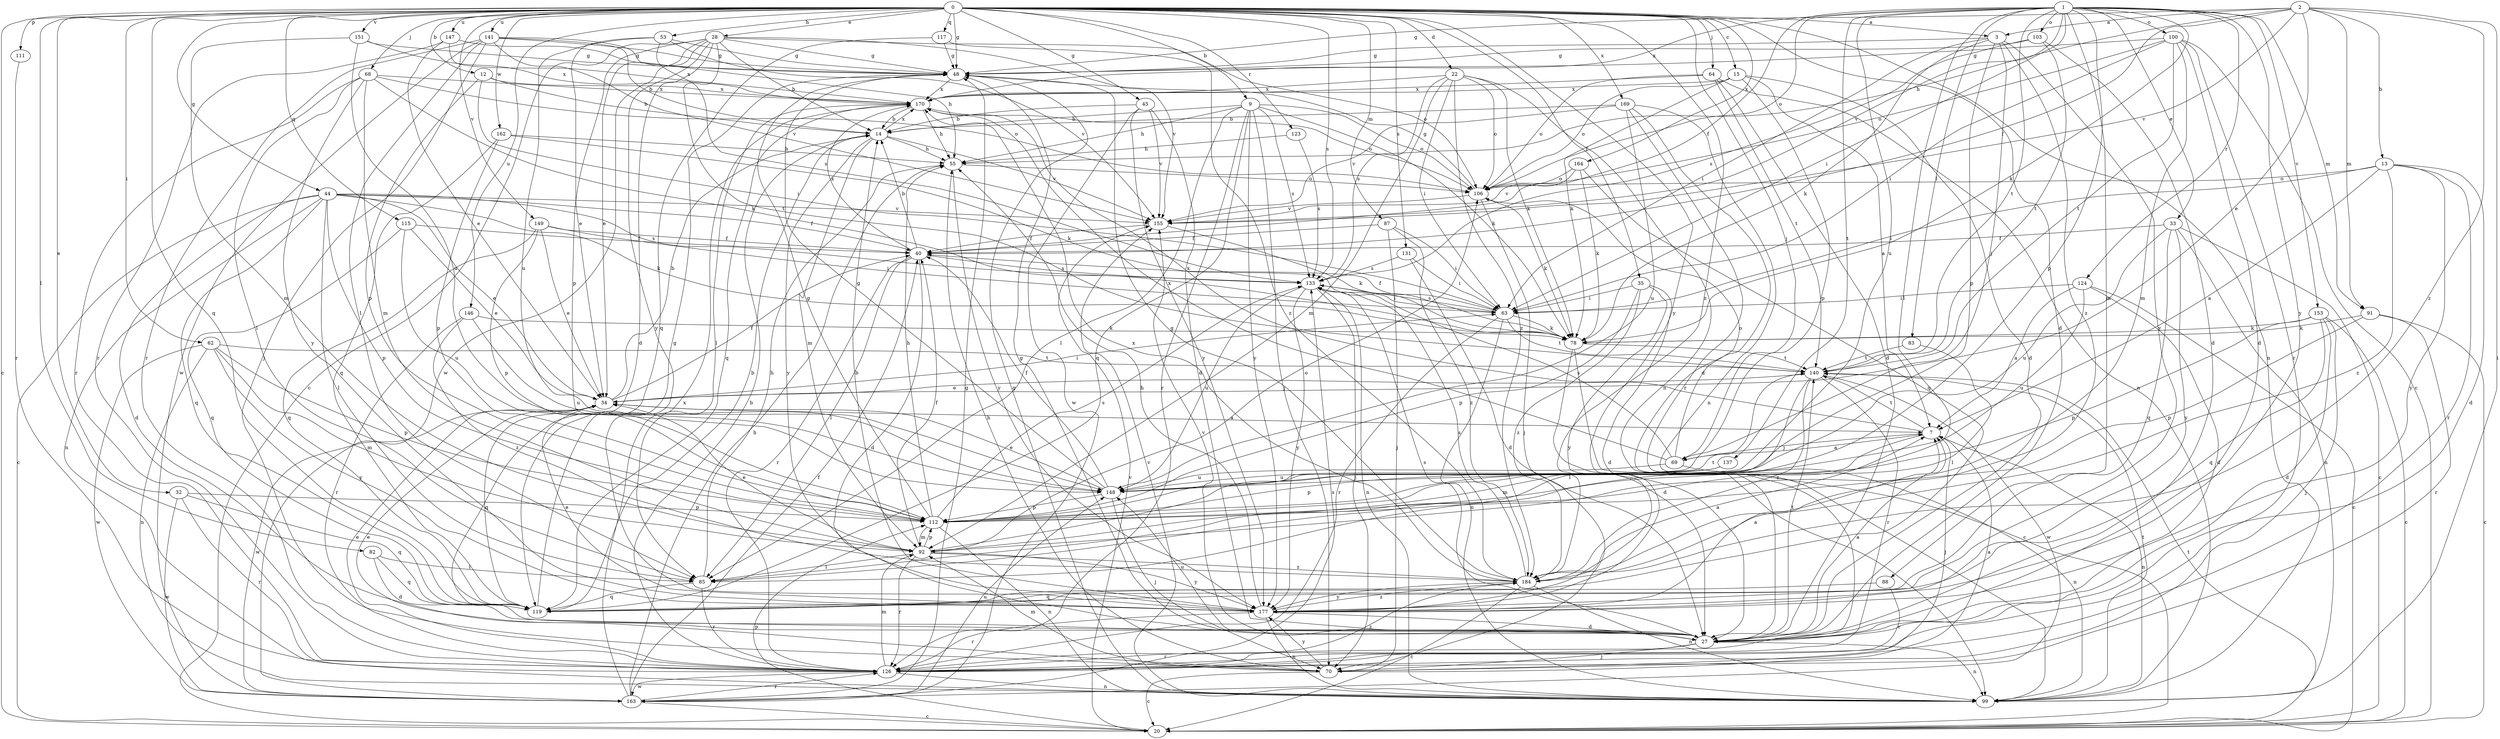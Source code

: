 strict digraph  {
0;
1;
2;
3;
7;
9;
12;
13;
14;
15;
20;
22;
27;
28;
32;
33;
34;
35;
40;
44;
45;
48;
53;
55;
62;
63;
64;
68;
69;
70;
78;
82;
83;
85;
87;
88;
91;
92;
99;
100;
103;
106;
111;
112;
115;
117;
119;
123;
124;
126;
131;
133;
137;
140;
141;
146;
147;
148;
149;
151;
153;
155;
162;
163;
164;
169;
170;
177;
184;
0 -> 3  [label=a];
0 -> 9  [label=b];
0 -> 12  [label=b];
0 -> 15  [label=c];
0 -> 20  [label=c];
0 -> 22  [label=d];
0 -> 27  [label=d];
0 -> 28  [label=e];
0 -> 32  [label=e];
0 -> 35  [label=f];
0 -> 44  [label=g];
0 -> 45  [label=g];
0 -> 48  [label=g];
0 -> 53  [label=h];
0 -> 62  [label=i];
0 -> 64  [label=j];
0 -> 68  [label=j];
0 -> 69  [label=j];
0 -> 82  [label=l];
0 -> 87  [label=m];
0 -> 99  [label=n];
0 -> 111  [label=p];
0 -> 115  [label=q];
0 -> 117  [label=q];
0 -> 119  [label=q];
0 -> 123  [label=r];
0 -> 131  [label=s];
0 -> 133  [label=s];
0 -> 141  [label=u];
0 -> 146  [label=u];
0 -> 147  [label=u];
0 -> 149  [label=v];
0 -> 151  [label=v];
0 -> 162  [label=w];
0 -> 164  [label=x];
0 -> 169  [label=x];
0 -> 177  [label=y];
0 -> 184  [label=z];
1 -> 33  [label=e];
1 -> 40  [label=f];
1 -> 63  [label=i];
1 -> 78  [label=k];
1 -> 83  [label=l];
1 -> 85  [label=l];
1 -> 88  [label=m];
1 -> 91  [label=m];
1 -> 100  [label=o];
1 -> 103  [label=o];
1 -> 106  [label=o];
1 -> 112  [label=p];
1 -> 124  [label=r];
1 -> 137  [label=t];
1 -> 140  [label=t];
1 -> 148  [label=u];
1 -> 153  [label=v];
1 -> 155  [label=v];
1 -> 170  [label=x];
1 -> 177  [label=y];
2 -> 3  [label=a];
2 -> 13  [label=b];
2 -> 34  [label=e];
2 -> 40  [label=f];
2 -> 48  [label=g];
2 -> 55  [label=h];
2 -> 91  [label=m];
2 -> 99  [label=i];
2 -> 155  [label=v];
2 -> 184  [label=z];
3 -> 48  [label=g];
3 -> 63  [label=i];
3 -> 69  [label=j];
3 -> 78  [label=k];
3 -> 112  [label=p];
3 -> 177  [label=y];
3 -> 184  [label=z];
7 -> 69  [label=j];
7 -> 70  [label=j];
7 -> 92  [label=m];
7 -> 99  [label=n];
7 -> 140  [label=t];
7 -> 170  [label=x];
9 -> 14  [label=b];
9 -> 55  [label=h];
9 -> 70  [label=j];
9 -> 78  [label=k];
9 -> 85  [label=l];
9 -> 106  [label=o];
9 -> 119  [label=q];
9 -> 126  [label=r];
9 -> 133  [label=s];
9 -> 177  [label=y];
12 -> 14  [label=b];
12 -> 63  [label=i];
12 -> 112  [label=p];
12 -> 170  [label=x];
13 -> 7  [label=a];
13 -> 27  [label=d];
13 -> 63  [label=i];
13 -> 106  [label=o];
13 -> 126  [label=r];
13 -> 177  [label=y];
13 -> 184  [label=z];
14 -> 55  [label=h];
14 -> 92  [label=m];
14 -> 155  [label=v];
14 -> 170  [label=x];
14 -> 177  [label=y];
15 -> 7  [label=a];
15 -> 27  [label=d];
15 -> 78  [label=k];
15 -> 106  [label=o];
15 -> 112  [label=p];
15 -> 170  [label=x];
20 -> 112  [label=p];
20 -> 140  [label=t];
20 -> 155  [label=v];
22 -> 63  [label=i];
22 -> 78  [label=k];
22 -> 92  [label=m];
22 -> 99  [label=n];
22 -> 106  [label=o];
22 -> 133  [label=s];
22 -> 170  [label=x];
22 -> 184  [label=z];
27 -> 7  [label=a];
27 -> 48  [label=g];
27 -> 70  [label=j];
27 -> 99  [label=n];
27 -> 126  [label=r];
27 -> 133  [label=s];
27 -> 140  [label=t];
27 -> 148  [label=u];
27 -> 155  [label=v];
28 -> 14  [label=b];
28 -> 20  [label=c];
28 -> 27  [label=d];
28 -> 34  [label=e];
28 -> 48  [label=g];
28 -> 106  [label=o];
28 -> 112  [label=p];
28 -> 140  [label=t];
28 -> 155  [label=v];
28 -> 163  [label=w];
28 -> 177  [label=y];
32 -> 112  [label=p];
32 -> 119  [label=q];
32 -> 126  [label=r];
32 -> 163  [label=w];
33 -> 20  [label=c];
33 -> 40  [label=f];
33 -> 99  [label=n];
33 -> 119  [label=q];
33 -> 148  [label=u];
33 -> 177  [label=y];
34 -> 7  [label=a];
34 -> 14  [label=b];
34 -> 40  [label=f];
34 -> 63  [label=i];
34 -> 119  [label=q];
34 -> 163  [label=w];
35 -> 27  [label=d];
35 -> 63  [label=i];
35 -> 112  [label=p];
35 -> 177  [label=y];
35 -> 184  [label=z];
40 -> 14  [label=b];
40 -> 27  [label=d];
40 -> 85  [label=l];
40 -> 126  [label=r];
40 -> 133  [label=s];
40 -> 170  [label=x];
44 -> 20  [label=c];
44 -> 27  [label=d];
44 -> 34  [label=e];
44 -> 40  [label=f];
44 -> 78  [label=k];
44 -> 85  [label=l];
44 -> 99  [label=n];
44 -> 112  [label=p];
44 -> 119  [label=q];
44 -> 133  [label=s];
44 -> 155  [label=v];
45 -> 14  [label=b];
45 -> 27  [label=d];
45 -> 155  [label=v];
45 -> 163  [label=w];
45 -> 177  [label=y];
48 -> 170  [label=x];
53 -> 34  [label=e];
53 -> 48  [label=g];
53 -> 133  [label=s];
53 -> 148  [label=u];
53 -> 155  [label=v];
55 -> 106  [label=o];
55 -> 177  [label=y];
62 -> 92  [label=m];
62 -> 99  [label=n];
62 -> 112  [label=p];
62 -> 140  [label=t];
62 -> 163  [label=w];
62 -> 177  [label=y];
63 -> 40  [label=f];
63 -> 78  [label=k];
63 -> 99  [label=n];
63 -> 126  [label=r];
63 -> 133  [label=s];
63 -> 140  [label=t];
64 -> 27  [label=d];
64 -> 99  [label=n];
64 -> 106  [label=o];
64 -> 140  [label=t];
64 -> 170  [label=x];
68 -> 78  [label=k];
68 -> 85  [label=l];
68 -> 92  [label=m];
68 -> 106  [label=o];
68 -> 126  [label=r];
68 -> 170  [label=x];
68 -> 177  [label=y];
69 -> 7  [label=a];
69 -> 99  [label=n];
69 -> 106  [label=o];
69 -> 133  [label=s];
69 -> 148  [label=u];
69 -> 170  [label=x];
70 -> 7  [label=a];
70 -> 20  [label=c];
70 -> 34  [label=e];
70 -> 55  [label=h];
70 -> 92  [label=m];
70 -> 177  [label=y];
78 -> 20  [label=c];
78 -> 27  [label=d];
78 -> 140  [label=t];
82 -> 27  [label=d];
82 -> 85  [label=l];
82 -> 119  [label=q];
83 -> 85  [label=l];
83 -> 140  [label=t];
85 -> 55  [label=h];
85 -> 119  [label=q];
85 -> 126  [label=r];
87 -> 40  [label=f];
87 -> 63  [label=i];
87 -> 70  [label=j];
87 -> 184  [label=z];
88 -> 119  [label=q];
88 -> 126  [label=r];
91 -> 20  [label=c];
91 -> 78  [label=k];
91 -> 112  [label=p];
91 -> 126  [label=r];
92 -> 34  [label=e];
92 -> 40  [label=f];
92 -> 85  [label=l];
92 -> 106  [label=o];
92 -> 112  [label=p];
92 -> 126  [label=r];
92 -> 140  [label=t];
92 -> 177  [label=y];
92 -> 184  [label=z];
99 -> 48  [label=g];
99 -> 140  [label=t];
99 -> 155  [label=v];
100 -> 20  [label=c];
100 -> 27  [label=d];
100 -> 48  [label=g];
100 -> 63  [label=i];
100 -> 92  [label=m];
100 -> 106  [label=o];
100 -> 126  [label=r];
100 -> 140  [label=t];
103 -> 27  [label=d];
103 -> 48  [label=g];
103 -> 133  [label=s];
103 -> 140  [label=t];
106 -> 48  [label=g];
106 -> 70  [label=j];
106 -> 78  [label=k];
106 -> 155  [label=v];
111 -> 126  [label=r];
112 -> 48  [label=g];
112 -> 55  [label=h];
112 -> 92  [label=m];
112 -> 99  [label=n];
112 -> 133  [label=s];
115 -> 34  [label=e];
115 -> 40  [label=f];
115 -> 119  [label=q];
115 -> 148  [label=u];
117 -> 48  [label=g];
117 -> 119  [label=q];
117 -> 184  [label=z];
119 -> 14  [label=b];
119 -> 48  [label=g];
123 -> 55  [label=h];
123 -> 133  [label=s];
124 -> 7  [label=a];
124 -> 20  [label=c];
124 -> 27  [label=d];
124 -> 63  [label=i];
124 -> 148  [label=u];
126 -> 14  [label=b];
126 -> 34  [label=e];
126 -> 92  [label=m];
126 -> 99  [label=n];
126 -> 163  [label=w];
126 -> 184  [label=z];
131 -> 27  [label=d];
131 -> 63  [label=i];
131 -> 133  [label=s];
133 -> 63  [label=i];
133 -> 70  [label=j];
133 -> 99  [label=n];
133 -> 148  [label=u];
133 -> 177  [label=y];
137 -> 112  [label=p];
137 -> 148  [label=u];
140 -> 34  [label=e];
140 -> 85  [label=l];
140 -> 126  [label=r];
140 -> 163  [label=w];
140 -> 184  [label=z];
141 -> 14  [label=b];
141 -> 48  [label=g];
141 -> 55  [label=h];
141 -> 70  [label=j];
141 -> 85  [label=l];
141 -> 126  [label=r];
141 -> 155  [label=v];
141 -> 163  [label=w];
146 -> 78  [label=k];
146 -> 126  [label=r];
146 -> 148  [label=u];
146 -> 184  [label=z];
147 -> 34  [label=e];
147 -> 48  [label=g];
147 -> 126  [label=r];
147 -> 170  [label=x];
148 -> 34  [label=e];
148 -> 40  [label=f];
148 -> 48  [label=g];
148 -> 70  [label=j];
148 -> 112  [label=p];
149 -> 34  [label=e];
149 -> 40  [label=f];
149 -> 63  [label=i];
149 -> 112  [label=p];
149 -> 119  [label=q];
151 -> 48  [label=g];
151 -> 92  [label=m];
151 -> 148  [label=u];
151 -> 170  [label=x];
153 -> 20  [label=c];
153 -> 27  [label=d];
153 -> 70  [label=j];
153 -> 78  [label=k];
153 -> 112  [label=p];
153 -> 119  [label=q];
155 -> 40  [label=f];
155 -> 78  [label=k];
162 -> 55  [label=h];
162 -> 78  [label=k];
162 -> 112  [label=p];
162 -> 119  [label=q];
163 -> 20  [label=c];
163 -> 40  [label=f];
163 -> 48  [label=g];
163 -> 55  [label=h];
163 -> 126  [label=r];
163 -> 133  [label=s];
163 -> 148  [label=u];
163 -> 170  [label=x];
164 -> 78  [label=k];
164 -> 106  [label=o];
164 -> 119  [label=q];
164 -> 155  [label=v];
169 -> 14  [label=b];
169 -> 27  [label=d];
169 -> 99  [label=n];
169 -> 126  [label=r];
169 -> 148  [label=u];
169 -> 155  [label=v];
170 -> 14  [label=b];
170 -> 55  [label=h];
170 -> 85  [label=l];
170 -> 106  [label=o];
170 -> 119  [label=q];
177 -> 7  [label=a];
177 -> 14  [label=b];
177 -> 27  [label=d];
177 -> 34  [label=e];
177 -> 55  [label=h];
177 -> 99  [label=n];
177 -> 126  [label=r];
177 -> 184  [label=z];
184 -> 7  [label=a];
184 -> 20  [label=c];
184 -> 48  [label=g];
184 -> 99  [label=n];
184 -> 133  [label=s];
184 -> 170  [label=x];
184 -> 177  [label=y];
}
